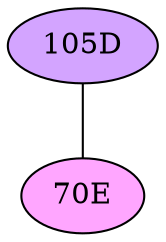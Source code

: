 // The Round Table
graph {
	"105D" [fillcolor="#D3A4FF" style=radial]
	"70E" [fillcolor="#FFA6FF" style=radial]
	"105D" -- "70E" [penwidth=1]
}
